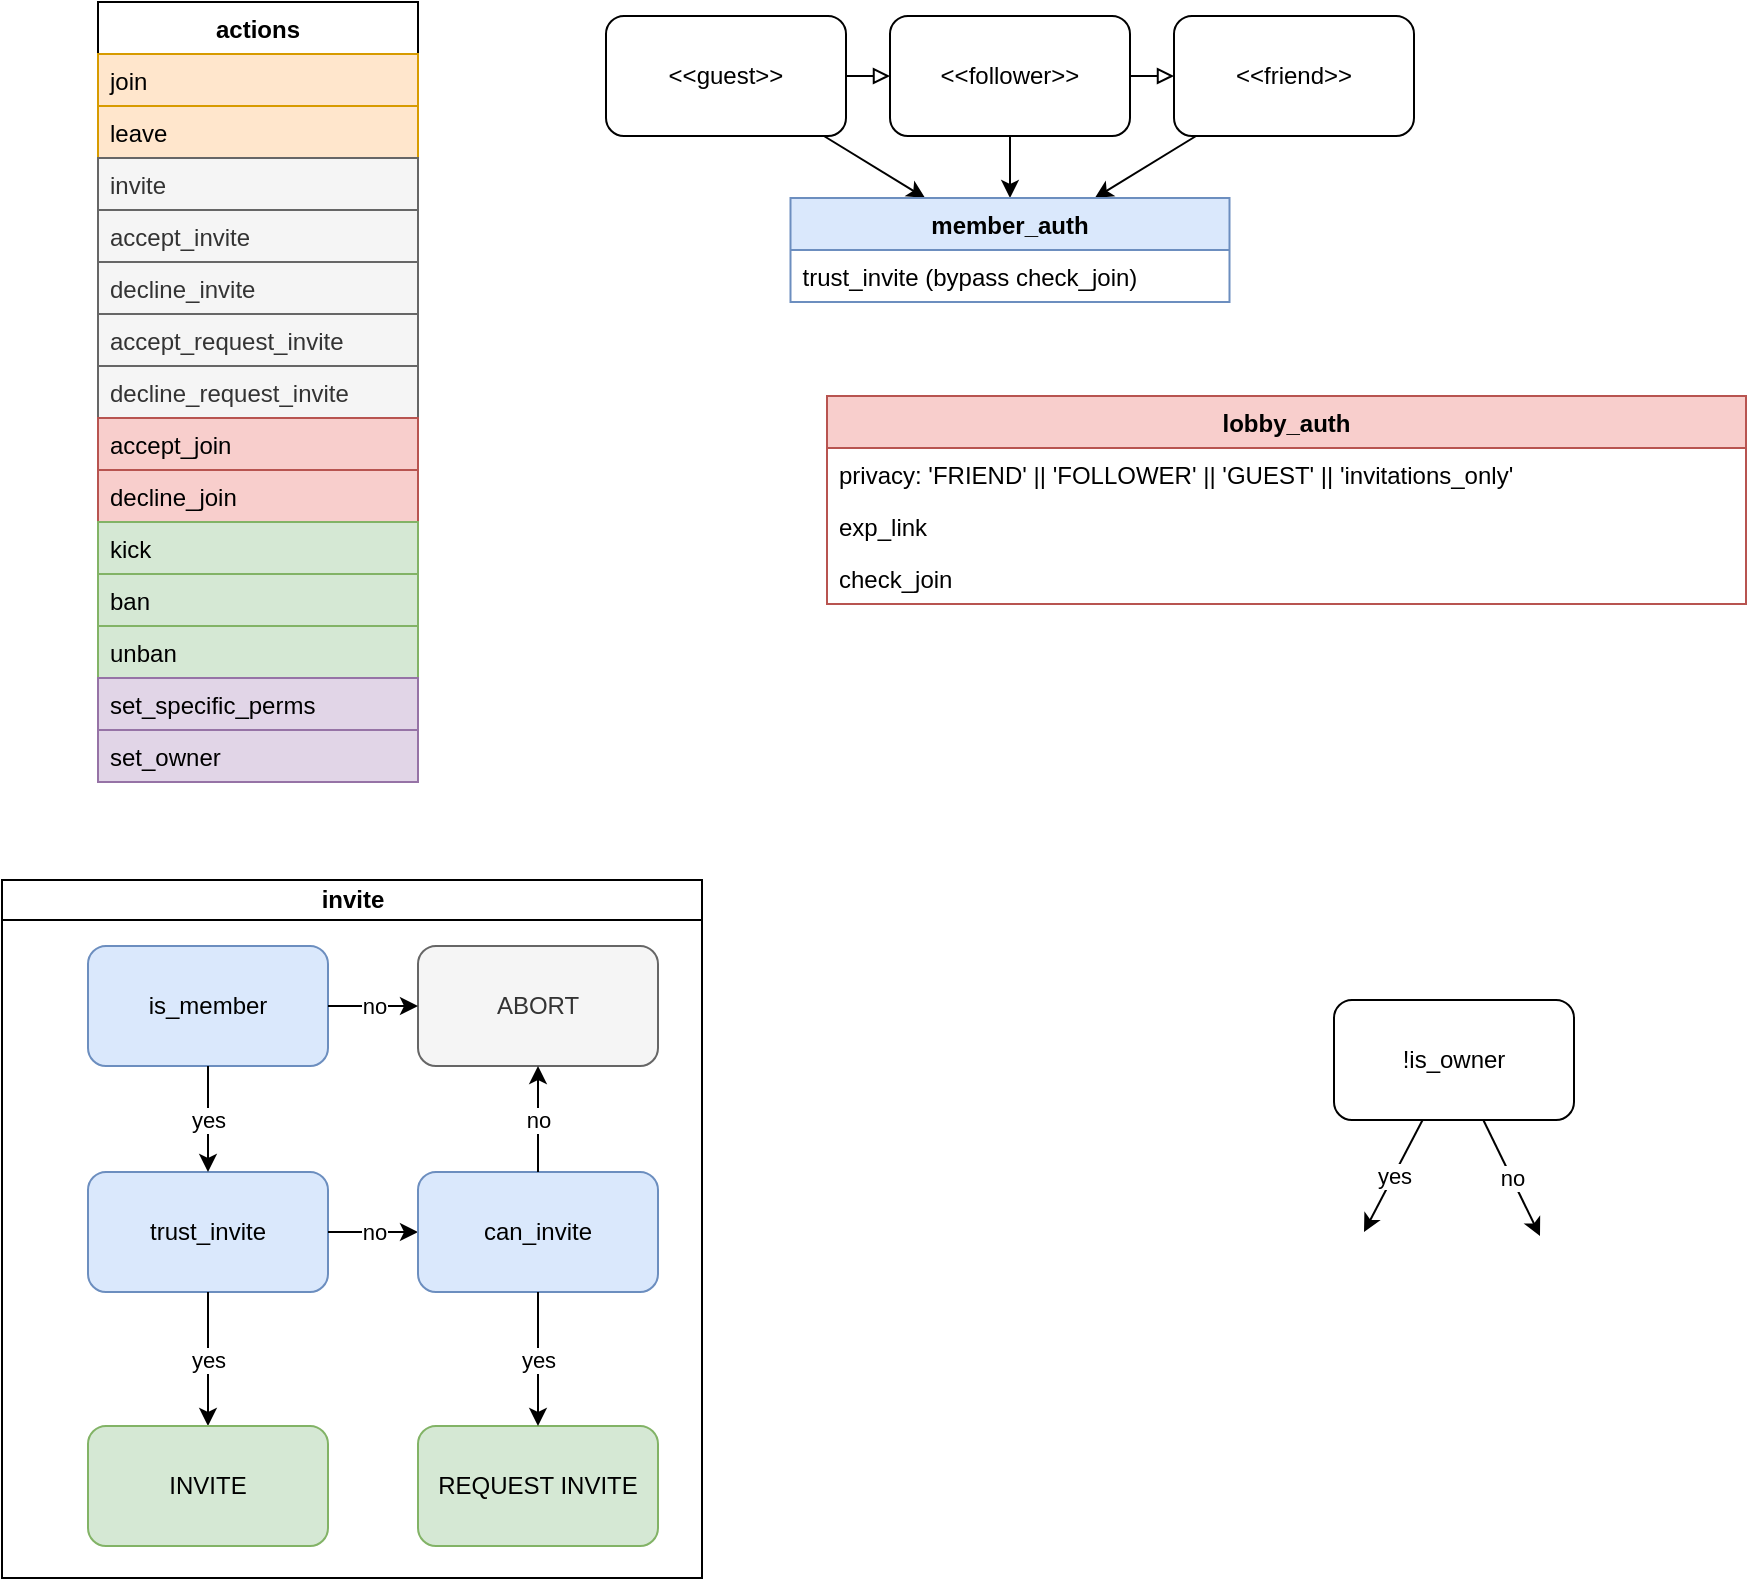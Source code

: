 <mxfile version="12.9.13" type="device"><diagram id="odDYBLWX8v9IzZ_abZ4O" name="Page-1"><mxGraphModel dx="1810" dy="219" grid="0" gridSize="10" guides="1" tooltips="1" connect="1" arrows="1" fold="1" page="0" pageScale="1" pageWidth="827" pageHeight="1169" math="0" shadow="0"><root><mxCell id="0"/><mxCell id="1" parent="0"/><mxCell id="bFG_KY-hGPT-Gh9ULzPn-27" value="&amp;lt;&amp;lt;guest&amp;gt;&amp;gt;" style="rounded=1;whiteSpace=wrap;html=1;" parent="1" vertex="1"><mxGeometry x="-109" y="585" width="120" height="60" as="geometry"/></mxCell><mxCell id="bFG_KY-hGPT-Gh9ULzPn-28" value="&amp;lt;&amp;lt;follower&amp;gt;&amp;gt;" style="rounded=1;whiteSpace=wrap;html=1;" parent="1" vertex="1"><mxGeometry x="33" y="585" width="120" height="60" as="geometry"/></mxCell><mxCell id="bFG_KY-hGPT-Gh9ULzPn-29" value="&amp;lt;&amp;lt;friend&amp;gt;&amp;gt;" style="rounded=1;whiteSpace=wrap;html=1;" parent="1" vertex="1"><mxGeometry x="175" y="585" width="120" height="60" as="geometry"/></mxCell><mxCell id="bFG_KY-hGPT-Gh9ULzPn-30" value="" style="endArrow=classic;html=1;" parent="1" source="bFG_KY-hGPT-Gh9ULzPn-27" target="EuxPJ1tlGM-MT0Ld6GmY-16" edge="1"><mxGeometry width="50" height="50" relative="1" as="geometry"><mxPoint x="-218" y="604" as="sourcePoint"/><mxPoint x="-2" y="690.571" as="targetPoint"/></mxGeometry></mxCell><mxCell id="bFG_KY-hGPT-Gh9ULzPn-31" value="" style="endArrow=classic;html=1;" parent="1" source="bFG_KY-hGPT-Gh9ULzPn-28" target="EuxPJ1tlGM-MT0Ld6GmY-16" edge="1"><mxGeometry width="50" height="50" relative="1" as="geometry"><mxPoint x="-86.462" y="569" as="sourcePoint"/><mxPoint x="78" y="659" as="targetPoint"/></mxGeometry></mxCell><mxCell id="bFG_KY-hGPT-Gh9ULzPn-32" value="" style="endArrow=classic;html=1;" parent="1" source="bFG_KY-hGPT-Gh9ULzPn-29" target="EuxPJ1tlGM-MT0Ld6GmY-16" edge="1"><mxGeometry width="50" height="50" relative="1" as="geometry"><mxPoint x="88" y="569" as="sourcePoint"/><mxPoint x="158" y="689.423" as="targetPoint"/></mxGeometry></mxCell><mxCell id="OXByqmJLkaGgMmOQkuPu-1" value="" style="endArrow=block;html=1;endFill=0;" parent="1" source="bFG_KY-hGPT-Gh9ULzPn-27" target="bFG_KY-hGPT-Gh9ULzPn-28" edge="1"><mxGeometry width="50" height="50" relative="1" as="geometry"><mxPoint x="18" y="560" as="sourcePoint"/><mxPoint x="12" y="530" as="targetPoint"/></mxGeometry></mxCell><mxCell id="OXByqmJLkaGgMmOQkuPu-2" value="" style="endArrow=block;html=1;endFill=0;" parent="1" source="bFG_KY-hGPT-Gh9ULzPn-28" target="bFG_KY-hGPT-Gh9ULzPn-29" edge="1"><mxGeometry width="50" height="50" relative="1" as="geometry"><mxPoint x="137" y="529" as="sourcePoint"/><mxPoint x="21" y="625" as="targetPoint"/></mxGeometry></mxCell><mxCell id="EuxPJ1tlGM-MT0Ld6GmY-24" value="actions" style="swimlane;fontStyle=1;align=center;verticalAlign=top;childLayout=stackLayout;horizontal=1;startSize=26;horizontalStack=0;resizeParent=1;resizeParentMax=0;resizeLast=0;collapsible=1;marginBottom=0;" parent="1" vertex="1"><mxGeometry x="-363" y="578" width="160" height="390" as="geometry"/></mxCell><mxCell id="EuxPJ1tlGM-MT0Ld6GmY-25" value="join" style="text;strokeColor=#d79b00;fillColor=#ffe6cc;align=left;verticalAlign=top;spacingLeft=4;spacingRight=4;overflow=hidden;rotatable=0;points=[[0,0.5],[1,0.5]];portConstraint=eastwest;" parent="EuxPJ1tlGM-MT0Ld6GmY-24" vertex="1"><mxGeometry y="26" width="160" height="26" as="geometry"/></mxCell><mxCell id="EuxPJ1tlGM-MT0Ld6GmY-26" value="leave" style="text;strokeColor=#d79b00;fillColor=#ffe6cc;align=left;verticalAlign=top;spacingLeft=4;spacingRight=4;overflow=hidden;rotatable=0;points=[[0,0.5],[1,0.5]];portConstraint=eastwest;" parent="EuxPJ1tlGM-MT0Ld6GmY-24" vertex="1"><mxGeometry y="52" width="160" height="26" as="geometry"/></mxCell><mxCell id="EuxPJ1tlGM-MT0Ld6GmY-27" value="invite" style="text;strokeColor=#666666;fillColor=#f5f5f5;align=left;verticalAlign=top;spacingLeft=4;spacingRight=4;overflow=hidden;rotatable=0;points=[[0,0.5],[1,0.5]];portConstraint=eastwest;fontColor=#333333;" parent="EuxPJ1tlGM-MT0Ld6GmY-24" vertex="1"><mxGeometry y="78" width="160" height="26" as="geometry"/></mxCell><mxCell id="EuxPJ1tlGM-MT0Ld6GmY-28" value="accept_invite" style="text;strokeColor=#666666;fillColor=#f5f5f5;align=left;verticalAlign=top;spacingLeft=4;spacingRight=4;overflow=hidden;rotatable=0;points=[[0,0.5],[1,0.5]];portConstraint=eastwest;fontColor=#333333;" parent="EuxPJ1tlGM-MT0Ld6GmY-24" vertex="1"><mxGeometry y="104" width="160" height="26" as="geometry"/></mxCell><mxCell id="EuxPJ1tlGM-MT0Ld6GmY-29" value="decline_invite" style="text;strokeColor=#666666;fillColor=#f5f5f5;align=left;verticalAlign=top;spacingLeft=4;spacingRight=4;overflow=hidden;rotatable=0;points=[[0,0.5],[1,0.5]];portConstraint=eastwest;fontColor=#333333;" parent="EuxPJ1tlGM-MT0Ld6GmY-24" vertex="1"><mxGeometry y="130" width="160" height="26" as="geometry"/></mxCell><mxCell id="94M2oyKm3MmtjniDAz3T-19" value="accept_request_invite" style="text;strokeColor=#666666;fillColor=#f5f5f5;align=left;verticalAlign=top;spacingLeft=4;spacingRight=4;overflow=hidden;rotatable=0;points=[[0,0.5],[1,0.5]];portConstraint=eastwest;fontColor=#333333;" parent="EuxPJ1tlGM-MT0Ld6GmY-24" vertex="1"><mxGeometry y="156" width="160" height="26" as="geometry"/></mxCell><mxCell id="94M2oyKm3MmtjniDAz3T-20" value="decline_request_invite" style="text;strokeColor=#666666;fillColor=#f5f5f5;align=left;verticalAlign=top;spacingLeft=4;spacingRight=4;overflow=hidden;rotatable=0;points=[[0,0.5],[1,0.5]];portConstraint=eastwest;fontColor=#333333;" parent="EuxPJ1tlGM-MT0Ld6GmY-24" vertex="1"><mxGeometry y="182" width="160" height="26" as="geometry"/></mxCell><mxCell id="EuxPJ1tlGM-MT0Ld6GmY-33" value="accept_join" style="text;strokeColor=#b85450;fillColor=#f8cecc;align=left;verticalAlign=top;spacingLeft=4;spacingRight=4;overflow=hidden;rotatable=0;points=[[0,0.5],[1,0.5]];portConstraint=eastwest;" parent="EuxPJ1tlGM-MT0Ld6GmY-24" vertex="1"><mxGeometry y="208" width="160" height="26" as="geometry"/></mxCell><mxCell id="EuxPJ1tlGM-MT0Ld6GmY-34" value="decline_join" style="text;strokeColor=#b85450;fillColor=#f8cecc;align=left;verticalAlign=top;spacingLeft=4;spacingRight=4;overflow=hidden;rotatable=0;points=[[0,0.5],[1,0.5]];portConstraint=eastwest;" parent="EuxPJ1tlGM-MT0Ld6GmY-24" vertex="1"><mxGeometry y="234" width="160" height="26" as="geometry"/></mxCell><mxCell id="EuxPJ1tlGM-MT0Ld6GmY-30" value="kick" style="text;strokeColor=#82b366;fillColor=#d5e8d4;align=left;verticalAlign=top;spacingLeft=4;spacingRight=4;overflow=hidden;rotatable=0;points=[[0,0.5],[1,0.5]];portConstraint=eastwest;" parent="EuxPJ1tlGM-MT0Ld6GmY-24" vertex="1"><mxGeometry y="260" width="160" height="26" as="geometry"/></mxCell><mxCell id="EuxPJ1tlGM-MT0Ld6GmY-31" value="ban" style="text;strokeColor=#82b366;fillColor=#d5e8d4;align=left;verticalAlign=top;spacingLeft=4;spacingRight=4;overflow=hidden;rotatable=0;points=[[0,0.5],[1,0.5]];portConstraint=eastwest;" parent="EuxPJ1tlGM-MT0Ld6GmY-24" vertex="1"><mxGeometry y="286" width="160" height="26" as="geometry"/></mxCell><mxCell id="EuxPJ1tlGM-MT0Ld6GmY-32" value="unban" style="text;strokeColor=#82b366;fillColor=#d5e8d4;align=left;verticalAlign=top;spacingLeft=4;spacingRight=4;overflow=hidden;rotatable=0;points=[[0,0.5],[1,0.5]];portConstraint=eastwest;" parent="EuxPJ1tlGM-MT0Ld6GmY-24" vertex="1"><mxGeometry y="312" width="160" height="26" as="geometry"/></mxCell><mxCell id="94M2oyKm3MmtjniDAz3T-15" value="set_specific_perms" style="text;strokeColor=#9673a6;fillColor=#e1d5e7;align=left;verticalAlign=top;spacingLeft=4;spacingRight=4;overflow=hidden;rotatable=0;points=[[0,0.5],[1,0.5]];portConstraint=eastwest;" parent="EuxPJ1tlGM-MT0Ld6GmY-24" vertex="1"><mxGeometry y="338" width="160" height="26" as="geometry"/></mxCell><mxCell id="94M2oyKm3MmtjniDAz3T-21" value="set_owner" style="text;strokeColor=#9673a6;fillColor=#e1d5e7;align=left;verticalAlign=top;spacingLeft=4;spacingRight=4;overflow=hidden;rotatable=0;points=[[0,0.5],[1,0.5]];portConstraint=eastwest;" parent="EuxPJ1tlGM-MT0Ld6GmY-24" vertex="1"><mxGeometry y="364" width="160" height="26" as="geometry"/></mxCell><mxCell id="EuxPJ1tlGM-MT0Ld6GmY-16" value="member_auth" style="swimlane;fontStyle=1;align=center;verticalAlign=top;childLayout=stackLayout;horizontal=1;startSize=26;horizontalStack=0;resizeParent=1;resizeParentMax=0;resizeLast=0;collapsible=1;marginBottom=0;fillColor=#dae8fc;strokeColor=#6c8ebf;" parent="1" vertex="1"><mxGeometry x="-16.75" y="676" width="219.5" height="52" as="geometry"/></mxCell><mxCell id="EuxPJ1tlGM-MT0Ld6GmY-19" value="" style="edgeStyle=none;rounded=1;orthogonalLoop=1;jettySize=auto;html=1;endArrow=blockThin;endFill=1;" parent="EuxPJ1tlGM-MT0Ld6GmY-16" edge="1"><mxGeometry relative="1" as="geometry"><mxPoint x="91.5" y="52" as="sourcePoint"/><mxPoint x="91.5" y="52" as="targetPoint"/></mxGeometry></mxCell><mxCell id="EuxPJ1tlGM-MT0Ld6GmY-23" value="trust_invite (bypass check_join)" style="text;strokeColor=none;fillColor=none;align=left;verticalAlign=top;spacingLeft=4;spacingRight=4;overflow=hidden;rotatable=0;points=[[0,0.5],[1,0.5]];portConstraint=eastwest;" parent="EuxPJ1tlGM-MT0Ld6GmY-16" vertex="1"><mxGeometry y="26" width="219.5" height="26" as="geometry"/></mxCell><mxCell id="HrsVtSaJy5qnkHQuRTk--31" value="lobby_auth" style="swimlane;fontStyle=1;align=center;verticalAlign=top;childLayout=stackLayout;horizontal=1;startSize=26;horizontalStack=0;resizeParent=1;resizeParentMax=0;resizeLast=0;collapsible=1;marginBottom=0;fillColor=#f8cecc;strokeColor=#b85450;" parent="1" vertex="1"><mxGeometry x="1.5" y="775" width="459.5" height="104" as="geometry"/></mxCell><mxCell id="ZOsTcP5KS3bLxbjvdVMs-2" value="privacy: 'FRIEND' || 'FOLLOWER' || 'GUEST' || 'invitations_only'" style="text;strokeColor=none;fillColor=none;align=left;verticalAlign=top;spacingLeft=4;spacingRight=4;overflow=hidden;rotatable=0;points=[[0,0.5],[1,0.5]];portConstraint=eastwest;" parent="HrsVtSaJy5qnkHQuRTk--31" vertex="1"><mxGeometry y="26" width="459.5" height="26" as="geometry"/></mxCell><mxCell id="ZOsTcP5KS3bLxbjvdVMs-3" value="exp_link" style="text;strokeColor=none;fillColor=none;align=left;verticalAlign=top;spacingLeft=4;spacingRight=4;overflow=hidden;rotatable=0;points=[[0,0.5],[1,0.5]];portConstraint=eastwest;" parent="HrsVtSaJy5qnkHQuRTk--31" vertex="1"><mxGeometry y="52" width="459.5" height="26" as="geometry"/></mxCell><mxCell id="HrsVtSaJy5qnkHQuRTk--36" value="check_join" style="text;strokeColor=none;fillColor=none;align=left;verticalAlign=top;spacingLeft=4;spacingRight=4;overflow=hidden;rotatable=0;points=[[0,0.5],[1,0.5]];portConstraint=eastwest;" parent="HrsVtSaJy5qnkHQuRTk--31" vertex="1"><mxGeometry y="78" width="459.5" height="26" as="geometry"/></mxCell><mxCell id="94M2oyKm3MmtjniDAz3T-1" value="invite" style="swimlane;html=1;startSize=20;horizontal=1;containerType=tree;" parent="1" vertex="1"><mxGeometry x="-411" y="1017" width="350" height="349" as="geometry"/></mxCell><mxCell id="bFG_KY-hGPT-Gh9ULzPn-4" value="trust_invite" style="rounded=1;whiteSpace=wrap;html=1;fillColor=#dae8fc;strokeColor=#6c8ebf;" parent="94M2oyKm3MmtjniDAz3T-1" vertex="1"><mxGeometry x="43" y="146" width="120" height="60" as="geometry"/></mxCell><mxCell id="bFG_KY-hGPT-Gh9ULzPn-5" value="no" style="endArrow=classic;html=1;" parent="94M2oyKm3MmtjniDAz3T-1" source="bFG_KY-hGPT-Gh9ULzPn-4" target="bFG_KY-hGPT-Gh9ULzPn-24" edge="1"><mxGeometry width="50" height="50" relative="1" as="geometry"><mxPoint x="516" y="342" as="sourcePoint"/><mxPoint x="443" y="361" as="targetPoint"/></mxGeometry></mxCell><mxCell id="bFG_KY-hGPT-Gh9ULzPn-6" value="yes" style="endArrow=classic;html=1;" parent="94M2oyKm3MmtjniDAz3T-1" source="bFG_KY-hGPT-Gh9ULzPn-4" target="bFG_KY-hGPT-Gh9ULzPn-14" edge="1"><mxGeometry width="50" height="50" relative="1" as="geometry"><mxPoint x="99" y="356" as="sourcePoint"/><mxPoint x="315" y="286" as="targetPoint"/></mxGeometry></mxCell><mxCell id="bFG_KY-hGPT-Gh9ULzPn-8" value="ABORT" style="rounded=1;whiteSpace=wrap;html=1;fillColor=#f5f5f5;strokeColor=#666666;fontColor=#333333;" parent="94M2oyKm3MmtjniDAz3T-1" vertex="1"><mxGeometry x="208" y="33" width="120" height="60" as="geometry"/></mxCell><mxCell id="bFG_KY-hGPT-Gh9ULzPn-14" value="INVITE" style="rounded=1;whiteSpace=wrap;html=1;fillColor=#d5e8d4;strokeColor=#82b366;" parent="94M2oyKm3MmtjniDAz3T-1" vertex="1"><mxGeometry x="43" y="273" width="120" height="60" as="geometry"/></mxCell><mxCell id="bFG_KY-hGPT-Gh9ULzPn-20" value="REQUEST INVITE" style="rounded=1;whiteSpace=wrap;html=1;fillColor=#d5e8d4;strokeColor=#82b366;" parent="94M2oyKm3MmtjniDAz3T-1" vertex="1"><mxGeometry x="208" y="273" width="120" height="60" as="geometry"/></mxCell><mxCell id="bFG_KY-hGPT-Gh9ULzPn-24" value="can_invite" style="rounded=1;whiteSpace=wrap;html=1;fillColor=#dae8fc;strokeColor=#6c8ebf;" parent="94M2oyKm3MmtjniDAz3T-1" vertex="1"><mxGeometry x="208" y="146" width="120" height="60" as="geometry"/></mxCell><mxCell id="bFG_KY-hGPT-Gh9ULzPn-26" value="yes" style="endArrow=classic;html=1;" parent="94M2oyKm3MmtjniDAz3T-1" source="bFG_KY-hGPT-Gh9ULzPn-24" target="bFG_KY-hGPT-Gh9ULzPn-20" edge="1"><mxGeometry width="50" height="50" relative="1" as="geometry"><mxPoint x="-41" y="344" as="sourcePoint"/><mxPoint x="344" y="354" as="targetPoint"/></mxGeometry></mxCell><mxCell id="94M2oyKm3MmtjniDAz3T-12" value="is_member" style="rounded=1;whiteSpace=wrap;html=1;fillColor=#dae8fc;strokeColor=#6c8ebf;" parent="94M2oyKm3MmtjniDAz3T-1" vertex="1"><mxGeometry x="43" y="33" width="120" height="60" as="geometry"/></mxCell><mxCell id="94M2oyKm3MmtjniDAz3T-13" value="yes" style="endArrow=classic;html=1;fontStyle=0" parent="94M2oyKm3MmtjniDAz3T-1" source="94M2oyKm3MmtjniDAz3T-12" target="bFG_KY-hGPT-Gh9ULzPn-4" edge="1"><mxGeometry width="50" height="50" relative="1" as="geometry"><mxPoint x="99" y="103" as="sourcePoint"/><mxPoint x="99" y="343" as="targetPoint"/></mxGeometry></mxCell><mxCell id="94M2oyKm3MmtjniDAz3T-14" value="no" style="endArrow=classic;html=1;" parent="94M2oyKm3MmtjniDAz3T-1" source="94M2oyKm3MmtjniDAz3T-12" target="bFG_KY-hGPT-Gh9ULzPn-8" edge="1"><mxGeometry width="50" height="50" relative="1" as="geometry"><mxPoint x="396" y="103" as="sourcePoint"/><mxPoint x="396" y="165" as="targetPoint"/><Array as="points"/></mxGeometry></mxCell><mxCell id="ZOsTcP5KS3bLxbjvdVMs-7" value="no" style="endArrow=classic;html=1;" parent="94M2oyKm3MmtjniDAz3T-1" source="bFG_KY-hGPT-Gh9ULzPn-24" target="bFG_KY-hGPT-Gh9ULzPn-8" edge="1"><mxGeometry width="50" height="50" relative="1" as="geometry"><mxPoint x="275" y="216" as="sourcePoint"/><mxPoint x="275" y="283" as="targetPoint"/></mxGeometry></mxCell><mxCell id="ESuYkQC3iF0gSI2HnkjJ-35" value="!is_owner" style="rounded=1;whiteSpace=wrap;html=1;" parent="1" vertex="1"><mxGeometry x="255" y="1077" width="120" height="60" as="geometry"/></mxCell><mxCell id="ESuYkQC3iF0gSI2HnkjJ-36" value="yes" style="endArrow=classic;html=1;" parent="1" source="ESuYkQC3iF0gSI2HnkjJ-35" edge="1"><mxGeometry width="50" height="50" relative="1" as="geometry"><mxPoint x="304.504" y="1185" as="sourcePoint"/><mxPoint x="270" y="1193" as="targetPoint"/></mxGeometry></mxCell><mxCell id="ESuYkQC3iF0gSI2HnkjJ-37" value="no" style="endArrow=classic;html=1;" parent="1" source="ESuYkQC3iF0gSI2HnkjJ-35" edge="1"><mxGeometry width="50" height="50" relative="1" as="geometry"><mxPoint x="357.998" y="1150" as="sourcePoint"/><mxPoint x="358" y="1195" as="targetPoint"/></mxGeometry></mxCell></root></mxGraphModel></diagram></mxfile>